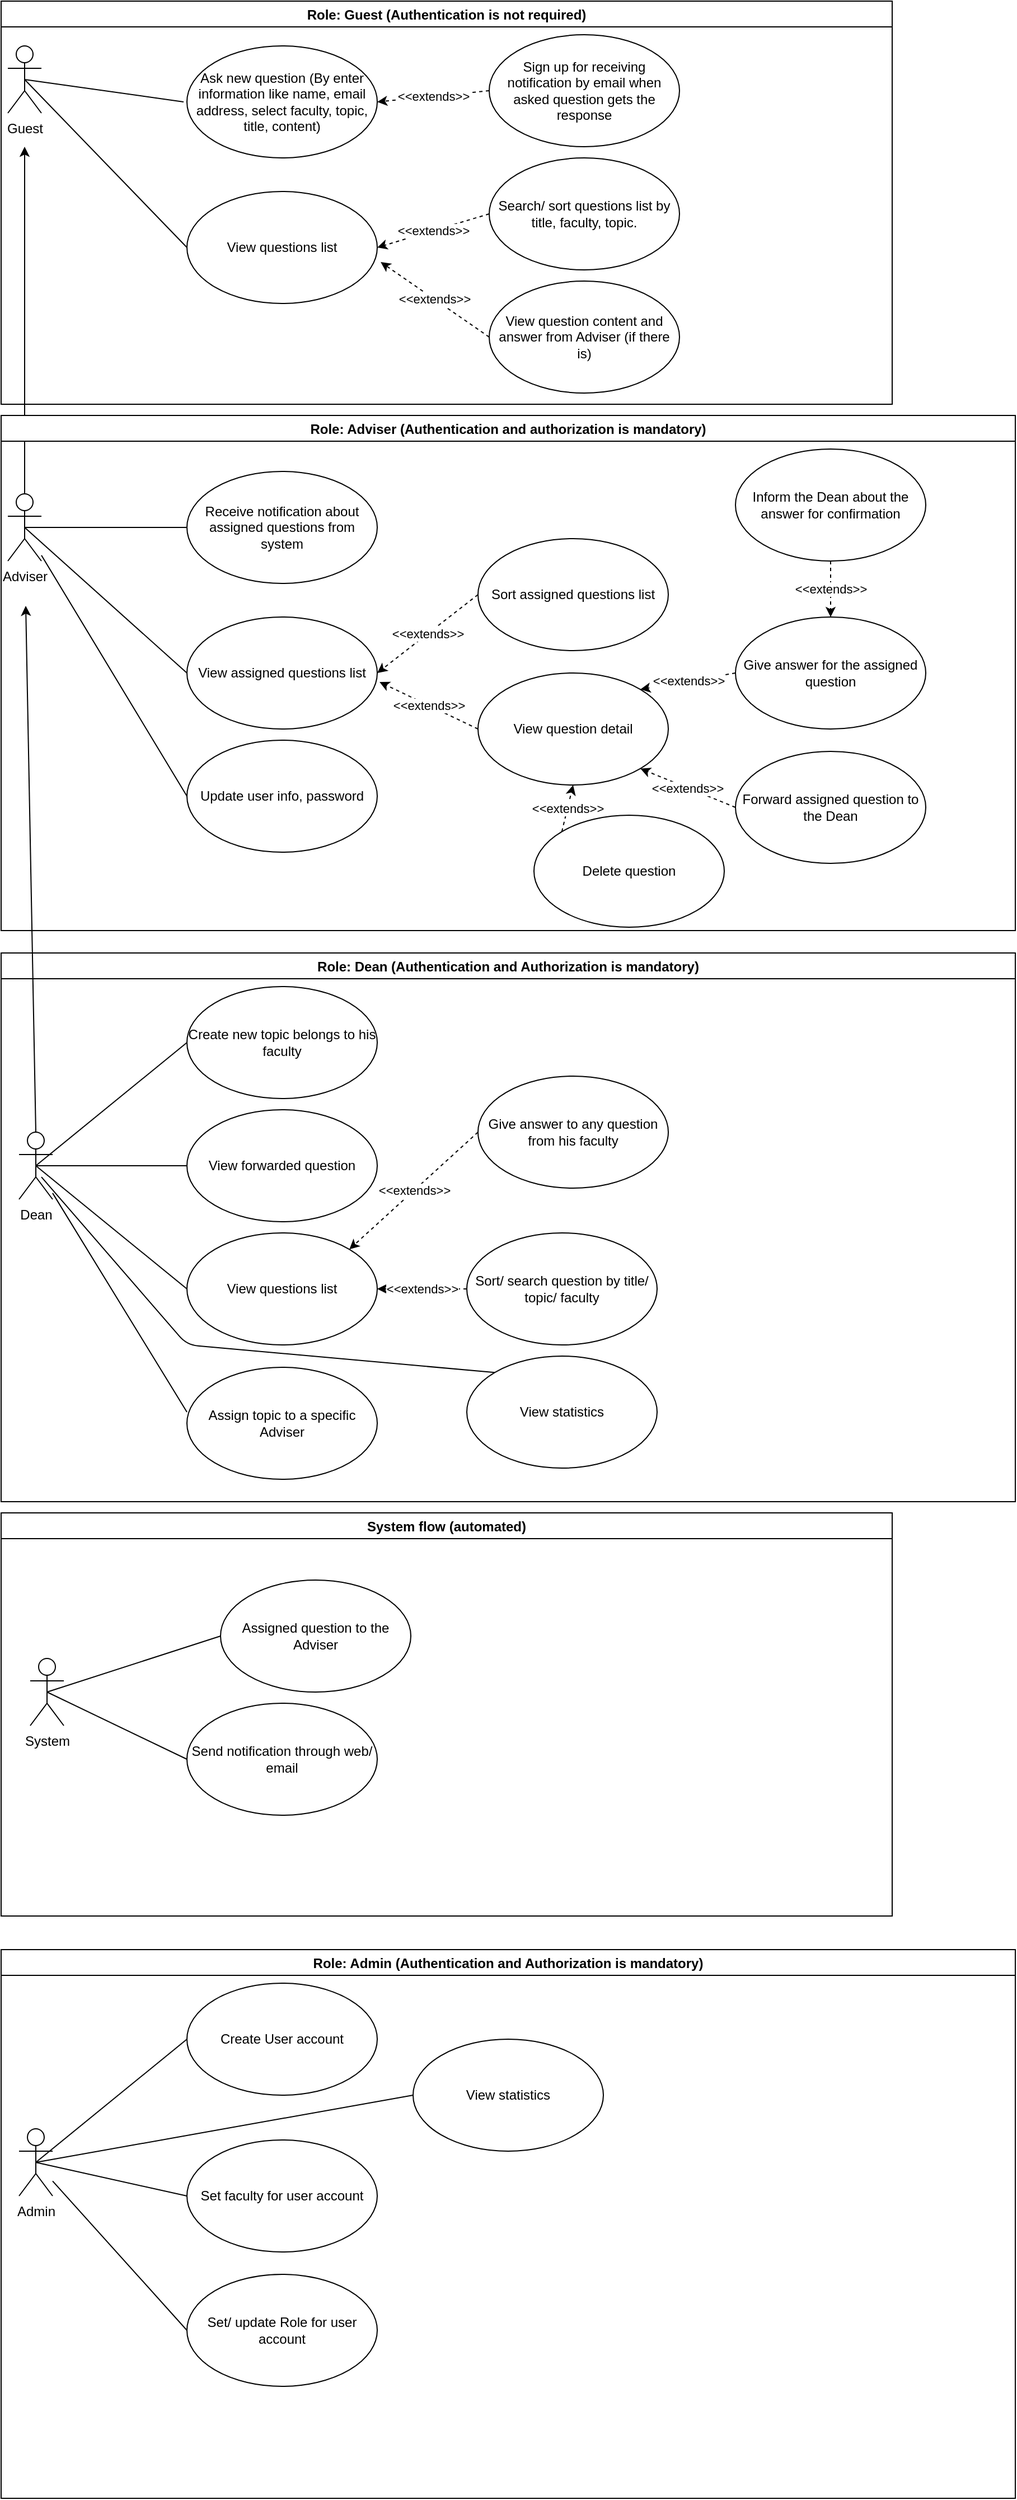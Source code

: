 <mxfile version="14.6.13" type="device" pages="2"><diagram id="tnbXLevmcXKyYmL-U076" name="Page-1"><mxGraphModel dx="852" dy="504" grid="1" gridSize="10" guides="1" tooltips="1" connect="1" arrows="1" fold="1" page="1" pageScale="1" pageWidth="1169" pageHeight="1654" math="0" shadow="0"><root><mxCell id="0"/><mxCell id="1" parent="0"/><mxCell id="F6jXzHEJYzb5_Nm_SfDr-1" value="Guest" style="shape=umlActor;verticalLabelPosition=bottom;verticalAlign=top;html=1;outlineConnect=0;" parent="1" vertex="1"><mxGeometry x="20" y="40" width="30" height="60" as="geometry"/></mxCell><mxCell id="F6jXzHEJYzb5_Nm_SfDr-8" value="" style="endArrow=none;html=1;exitX=0.5;exitY=0.5;exitDx=0;exitDy=0;exitPerimeter=0;" parent="1" source="F6jXzHEJYzb5_Nm_SfDr-1" edge="1"><mxGeometry width="50" height="50" relative="1" as="geometry"><mxPoint x="160" y="240" as="sourcePoint"/><mxPoint x="177" y="90" as="targetPoint"/></mxGeometry></mxCell><mxCell id="F6jXzHEJYzb5_Nm_SfDr-13" value="" style="endArrow=none;html=1;entryX=0;entryY=0.5;entryDx=0;entryDy=0;exitX=0.5;exitY=0.5;exitDx=0;exitDy=0;exitPerimeter=0;" parent="1" source="F6jXzHEJYzb5_Nm_SfDr-1" target="F6jXzHEJYzb5_Nm_SfDr-9" edge="1"><mxGeometry width="50" height="50" relative="1" as="geometry"><mxPoint x="45" y="80" as="sourcePoint"/><mxPoint x="187" y="80" as="targetPoint"/></mxGeometry></mxCell><mxCell id="F6jXzHEJYzb5_Nm_SfDr-17" value="Role: Guest (Authentication is not required)" style="swimlane;" parent="1" vertex="1"><mxGeometry x="14" width="796" height="360" as="geometry"/></mxCell><mxCell id="F6jXzHEJYzb5_Nm_SfDr-9" value="View questions list" style="ellipse;whiteSpace=wrap;html=1;" parent="F6jXzHEJYzb5_Nm_SfDr-17" vertex="1"><mxGeometry x="166" y="170" width="170" height="100" as="geometry"/></mxCell><mxCell id="F6jXzHEJYzb5_Nm_SfDr-3" value="Ask new question (By enter information like name, email address, select faculty, topic, title, content)" style="ellipse;whiteSpace=wrap;html=1;" parent="F6jXzHEJYzb5_Nm_SfDr-17" vertex="1"><mxGeometry x="166" y="40" width="170" height="100" as="geometry"/></mxCell><mxCell id="F6jXzHEJYzb5_Nm_SfDr-14" value="View question content and answer from Adviser (if there is)" style="ellipse;whiteSpace=wrap;html=1;" parent="F6jXzHEJYzb5_Nm_SfDr-17" vertex="1"><mxGeometry x="436" y="250" width="170" height="100" as="geometry"/></mxCell><mxCell id="F6jXzHEJYzb5_Nm_SfDr-15" value="&amp;lt;&amp;lt;extends&amp;gt;&amp;gt;" style="endArrow=classic;html=1;entryX=1.018;entryY=0.63;entryDx=0;entryDy=0;exitX=0;exitY=0.5;exitDx=0;exitDy=0;dashed=1;entryPerimeter=0;" parent="F6jXzHEJYzb5_Nm_SfDr-17" source="F6jXzHEJYzb5_Nm_SfDr-14" target="F6jXzHEJYzb5_Nm_SfDr-9" edge="1"><mxGeometry width="50" height="50" relative="1" as="geometry"><mxPoint x="426" y="260" as="sourcePoint"/><mxPoint x="326" y="300" as="targetPoint"/></mxGeometry></mxCell><mxCell id="F6jXzHEJYzb5_Nm_SfDr-10" value="Search/ sort questions list by title, faculty, topic." style="ellipse;whiteSpace=wrap;html=1;" parent="F6jXzHEJYzb5_Nm_SfDr-17" vertex="1"><mxGeometry x="436" y="140" width="170" height="100" as="geometry"/></mxCell><mxCell id="F6jXzHEJYzb5_Nm_SfDr-12" value="&amp;lt;&amp;lt;extends&amp;gt;&amp;gt;" style="endArrow=classic;html=1;entryX=1;entryY=0.5;entryDx=0;entryDy=0;exitX=0;exitY=0.5;exitDx=0;exitDy=0;dashed=1;" parent="F6jXzHEJYzb5_Nm_SfDr-17" source="F6jXzHEJYzb5_Nm_SfDr-10" target="F6jXzHEJYzb5_Nm_SfDr-9" edge="1"><mxGeometry width="50" height="50" relative="1" as="geometry"><mxPoint x="436" y="210" as="sourcePoint"/><mxPoint x="336" y="210" as="targetPoint"/></mxGeometry></mxCell><mxCell id="F6jXzHEJYzb5_Nm_SfDr-4" value="Sign up for receiving notification by email when asked question gets the response" style="ellipse;whiteSpace=wrap;html=1;" parent="F6jXzHEJYzb5_Nm_SfDr-17" vertex="1"><mxGeometry x="436" y="30" width="170" height="100" as="geometry"/></mxCell><mxCell id="F6jXzHEJYzb5_Nm_SfDr-5" value="&amp;lt;&amp;lt;extends&amp;gt;&amp;gt;" style="endArrow=classic;html=1;entryX=1;entryY=0.5;entryDx=0;entryDy=0;exitX=0;exitY=0.5;exitDx=0;exitDy=0;dashed=1;" parent="F6jXzHEJYzb5_Nm_SfDr-17" source="F6jXzHEJYzb5_Nm_SfDr-4" target="F6jXzHEJYzb5_Nm_SfDr-3" edge="1"><mxGeometry width="50" height="50" relative="1" as="geometry"><mxPoint x="366" y="80" as="sourcePoint"/><mxPoint x="416" y="30" as="targetPoint"/></mxGeometry></mxCell><mxCell id="F6jXzHEJYzb5_Nm_SfDr-90" value="" style="endArrow=classic;html=1;strokeColor=#000000;exitX=0.5;exitY=0;exitDx=0;exitDy=0;exitPerimeter=0;" parent="F6jXzHEJYzb5_Nm_SfDr-17" source="F6jXzHEJYzb5_Nm_SfDr-16" edge="1"><mxGeometry width="50" height="50" relative="1" as="geometry"><mxPoint x="36" y="270" as="sourcePoint"/><mxPoint x="21" y="130" as="targetPoint"/></mxGeometry></mxCell><mxCell id="F6jXzHEJYzb5_Nm_SfDr-18" value="Role: Adviser (Authentication and authorization is mandatory)" style="swimlane;" parent="1" vertex="1"><mxGeometry x="14" y="370" width="906" height="460" as="geometry"/></mxCell><mxCell id="F6jXzHEJYzb5_Nm_SfDr-16" value="Adviser" style="shape=umlActor;verticalLabelPosition=bottom;verticalAlign=top;html=1;outlineConnect=0;" parent="F6jXzHEJYzb5_Nm_SfDr-18" vertex="1"><mxGeometry x="6" y="70" width="30" height="60" as="geometry"/></mxCell><mxCell id="F6jXzHEJYzb5_Nm_SfDr-19" value="Receive notification about assigned questions from system" style="ellipse;whiteSpace=wrap;html=1;" parent="F6jXzHEJYzb5_Nm_SfDr-18" vertex="1"><mxGeometry x="166" y="50" width="170" height="100" as="geometry"/></mxCell><mxCell id="F6jXzHEJYzb5_Nm_SfDr-20" value="" style="endArrow=none;html=1;entryX=0;entryY=0.5;entryDx=0;entryDy=0;exitX=0.5;exitY=0.5;exitDx=0;exitDy=0;exitPerimeter=0;" parent="F6jXzHEJYzb5_Nm_SfDr-18" source="F6jXzHEJYzb5_Nm_SfDr-16" target="F6jXzHEJYzb5_Nm_SfDr-19" edge="1"><mxGeometry width="50" height="50" relative="1" as="geometry"><mxPoint x="16" y="-50" as="sourcePoint"/><mxPoint x="161" y="100" as="targetPoint"/></mxGeometry></mxCell><mxCell id="F6jXzHEJYzb5_Nm_SfDr-21" value="View assigned questions list" style="ellipse;whiteSpace=wrap;html=1;" parent="F6jXzHEJYzb5_Nm_SfDr-18" vertex="1"><mxGeometry x="166" y="180" width="170" height="100" as="geometry"/></mxCell><mxCell id="F6jXzHEJYzb5_Nm_SfDr-22" value="Sort assigned questions list" style="ellipse;whiteSpace=wrap;html=1;" parent="F6jXzHEJYzb5_Nm_SfDr-18" vertex="1"><mxGeometry x="426" y="110" width="170" height="100" as="geometry"/></mxCell><mxCell id="F6jXzHEJYzb5_Nm_SfDr-24" value="&amp;lt;&amp;lt;extends&amp;gt;&amp;gt;" style="endArrow=classic;html=1;entryX=1;entryY=0.5;entryDx=0;entryDy=0;exitX=0;exitY=0.5;exitDx=0;exitDy=0;dashed=1;" parent="F6jXzHEJYzb5_Nm_SfDr-18" source="F6jXzHEJYzb5_Nm_SfDr-22" target="F6jXzHEJYzb5_Nm_SfDr-21" edge="1"><mxGeometry width="50" height="50" relative="1" as="geometry"><mxPoint x="392.94" y="167" as="sourcePoint"/><mxPoint x="296.0" y="100" as="targetPoint"/></mxGeometry></mxCell><mxCell id="F6jXzHEJYzb5_Nm_SfDr-26" value="" style="endArrow=none;html=1;entryX=0;entryY=0.5;entryDx=0;entryDy=0;exitX=0.5;exitY=0.5;exitDx=0;exitDy=0;exitPerimeter=0;" parent="F6jXzHEJYzb5_Nm_SfDr-18" source="F6jXzHEJYzb5_Nm_SfDr-16" target="F6jXzHEJYzb5_Nm_SfDr-21" edge="1"><mxGeometry width="50" height="50" relative="1" as="geometry"><mxPoint y="290" as="sourcePoint"/><mxPoint x="145" y="290" as="targetPoint"/></mxGeometry></mxCell><mxCell id="F6jXzHEJYzb5_Nm_SfDr-28" value="View question detail" style="ellipse;whiteSpace=wrap;html=1;" parent="F6jXzHEJYzb5_Nm_SfDr-18" vertex="1"><mxGeometry x="426" y="230" width="170" height="100" as="geometry"/></mxCell><mxCell id="F6jXzHEJYzb5_Nm_SfDr-29" value="&amp;lt;&amp;lt;extends&amp;gt;&amp;gt;" style="endArrow=classic;html=1;entryX=1.012;entryY=0.58;entryDx=0;entryDy=0;exitX=0;exitY=0.5;exitDx=0;exitDy=0;dashed=1;entryPerimeter=0;" parent="F6jXzHEJYzb5_Nm_SfDr-18" source="F6jXzHEJYzb5_Nm_SfDr-28" target="F6jXzHEJYzb5_Nm_SfDr-21" edge="1"><mxGeometry width="50" height="50" relative="1" as="geometry"><mxPoint x="450" y="540" as="sourcePoint"/><mxPoint x="360" y="610" as="targetPoint"/></mxGeometry></mxCell><mxCell id="F6jXzHEJYzb5_Nm_SfDr-30" value="Give answer for the assigned question" style="ellipse;whiteSpace=wrap;html=1;" parent="F6jXzHEJYzb5_Nm_SfDr-18" vertex="1"><mxGeometry x="656" y="180" width="170" height="100" as="geometry"/></mxCell><mxCell id="F6jXzHEJYzb5_Nm_SfDr-31" value="Forward assigned question to the Dean" style="ellipse;whiteSpace=wrap;html=1;" parent="F6jXzHEJYzb5_Nm_SfDr-18" vertex="1"><mxGeometry x="656" y="300" width="170" height="100" as="geometry"/></mxCell><mxCell id="F6jXzHEJYzb5_Nm_SfDr-32" value="&amp;lt;&amp;lt;extends&amp;gt;&amp;gt;" style="endArrow=classic;html=1;entryX=1;entryY=1;entryDx=0;entryDy=0;exitX=0;exitY=0.5;exitDx=0;exitDy=0;dashed=1;" parent="F6jXzHEJYzb5_Nm_SfDr-18" source="F6jXzHEJYzb5_Nm_SfDr-31" target="F6jXzHEJYzb5_Nm_SfDr-28" edge="1"><mxGeometry width="50" height="50" relative="1" as="geometry"><mxPoint x="450" y="660" as="sourcePoint"/><mxPoint x="362.04" y="618" as="targetPoint"/></mxGeometry></mxCell><mxCell id="F6jXzHEJYzb5_Nm_SfDr-33" value="&amp;lt;&amp;lt;extends&amp;gt;&amp;gt;" style="endArrow=classic;html=1;entryX=1;entryY=0;entryDx=0;entryDy=0;dashed=1;exitX=0;exitY=0.5;exitDx=0;exitDy=0;" parent="F6jXzHEJYzb5_Nm_SfDr-18" source="F6jXzHEJYzb5_Nm_SfDr-30" target="F6jXzHEJYzb5_Nm_SfDr-28" edge="1"><mxGeometry width="50" height="50" relative="1" as="geometry"><mxPoint x="680" y="730" as="sourcePoint"/><mxPoint x="595.104" y="695.355" as="targetPoint"/></mxGeometry></mxCell><mxCell id="F6jXzHEJYzb5_Nm_SfDr-34" value="Inform the Dean about the answer for confirmation" style="ellipse;whiteSpace=wrap;html=1;" parent="F6jXzHEJYzb5_Nm_SfDr-18" vertex="1"><mxGeometry x="656" y="30" width="170" height="100" as="geometry"/></mxCell><mxCell id="F6jXzHEJYzb5_Nm_SfDr-35" value="&amp;lt;&amp;lt;extends&amp;gt;&amp;gt;" style="endArrow=classic;html=1;entryX=0.5;entryY=0;entryDx=0;entryDy=0;dashed=1;exitX=0.5;exitY=1;exitDx=0;exitDy=0;" parent="F6jXzHEJYzb5_Nm_SfDr-18" source="F6jXzHEJYzb5_Nm_SfDr-34" target="F6jXzHEJYzb5_Nm_SfDr-30" edge="1"><mxGeometry width="50" height="50" relative="1" as="geometry"><mxPoint x="680" y="610" as="sourcePoint"/><mxPoint x="595.104" y="624.645" as="targetPoint"/></mxGeometry></mxCell><mxCell id="F6jXzHEJYzb5_Nm_SfDr-87" value="Update user info, password" style="ellipse;whiteSpace=wrap;html=1;" parent="F6jXzHEJYzb5_Nm_SfDr-18" vertex="1"><mxGeometry x="166" y="290" width="170" height="100" as="geometry"/></mxCell><mxCell id="F6jXzHEJYzb5_Nm_SfDr-88" value="" style="endArrow=none;html=1;entryX=0;entryY=0.5;entryDx=0;entryDy=0;" parent="F6jXzHEJYzb5_Nm_SfDr-18" source="F6jXzHEJYzb5_Nm_SfDr-16" target="F6jXzHEJYzb5_Nm_SfDr-87" edge="1"><mxGeometry width="50" height="50" relative="1" as="geometry"><mxPoint x="26" y="190" as="sourcePoint"/><mxPoint x="171.0" y="320" as="targetPoint"/></mxGeometry></mxCell><mxCell id="F6jXzHEJYzb5_Nm_SfDr-101" value="Delete question" style="ellipse;whiteSpace=wrap;html=1;" parent="F6jXzHEJYzb5_Nm_SfDr-18" vertex="1"><mxGeometry x="476" y="357" width="170" height="100" as="geometry"/></mxCell><mxCell id="F6jXzHEJYzb5_Nm_SfDr-102" value="&amp;lt;&amp;lt;extends&amp;gt;&amp;gt;" style="endArrow=classic;html=1;entryX=0.5;entryY=1;entryDx=0;entryDy=0;exitX=0;exitY=0;exitDx=0;exitDy=0;dashed=1;" parent="F6jXzHEJYzb5_Nm_SfDr-18" source="F6jXzHEJYzb5_Nm_SfDr-101" target="F6jXzHEJYzb5_Nm_SfDr-28" edge="1"><mxGeometry width="50" height="50" relative="1" as="geometry"><mxPoint x="480.64" y="384.79" as="sourcePoint"/><mxPoint x="395.995" y="349.997" as="targetPoint"/></mxGeometry></mxCell><mxCell id="F6jXzHEJYzb5_Nm_SfDr-48" value="Role: Dean (Authentication and Authorization is mandatory)" style="swimlane;" parent="1" vertex="1"><mxGeometry x="14" y="850" width="906" height="490" as="geometry"/></mxCell><mxCell id="F6jXzHEJYzb5_Nm_SfDr-49" value="View forwarded question" style="ellipse;whiteSpace=wrap;html=1;" parent="F6jXzHEJYzb5_Nm_SfDr-48" vertex="1"><mxGeometry x="166" y="140" width="170" height="100" as="geometry"/></mxCell><mxCell id="F6jXzHEJYzb5_Nm_SfDr-50" value="Create new topic belongs to his faculty" style="ellipse;whiteSpace=wrap;html=1;" parent="F6jXzHEJYzb5_Nm_SfDr-48" vertex="1"><mxGeometry x="166" y="30" width="170" height="100" as="geometry"/></mxCell><mxCell id="F6jXzHEJYzb5_Nm_SfDr-51" value="Dean" style="shape=umlActor;verticalLabelPosition=bottom;verticalAlign=top;html=1;outlineConnect=0;" parent="F6jXzHEJYzb5_Nm_SfDr-48" vertex="1"><mxGeometry x="16" y="160" width="30" height="60" as="geometry"/></mxCell><mxCell id="F6jXzHEJYzb5_Nm_SfDr-52" value="" style="endArrow=none;html=1;entryX=0;entryY=0.5;entryDx=0;entryDy=0;exitX=0.5;exitY=0.5;exitDx=0;exitDy=0;exitPerimeter=0;" parent="F6jXzHEJYzb5_Nm_SfDr-48" source="F6jXzHEJYzb5_Nm_SfDr-51" target="F6jXzHEJYzb5_Nm_SfDr-50" edge="1"><mxGeometry width="50" height="50" relative="1" as="geometry"><mxPoint x="86" y="140" as="sourcePoint"/><mxPoint x="136" y="90" as="targetPoint"/></mxGeometry></mxCell><mxCell id="F6jXzHEJYzb5_Nm_SfDr-53" value="" style="endArrow=none;html=1;exitX=0.5;exitY=0.5;exitDx=0;exitDy=0;exitPerimeter=0;entryX=0;entryY=0.5;entryDx=0;entryDy=0;" parent="F6jXzHEJYzb5_Nm_SfDr-48" source="F6jXzHEJYzb5_Nm_SfDr-51" target="F6jXzHEJYzb5_Nm_SfDr-49" edge="1"><mxGeometry width="50" height="50" relative="1" as="geometry"><mxPoint x="116" y="210" as="sourcePoint"/><mxPoint x="166" y="220" as="targetPoint"/></mxGeometry></mxCell><mxCell id="F6jXzHEJYzb5_Nm_SfDr-54" value="View questions list" style="ellipse;whiteSpace=wrap;html=1;" parent="F6jXzHEJYzb5_Nm_SfDr-48" vertex="1"><mxGeometry x="166" y="250" width="170" height="100" as="geometry"/></mxCell><mxCell id="F6jXzHEJYzb5_Nm_SfDr-63" value="" style="endArrow=none;html=1;exitX=0.5;exitY=0.5;exitDx=0;exitDy=0;exitPerimeter=0;entryX=0;entryY=0.5;entryDx=0;entryDy=0;" parent="F6jXzHEJYzb5_Nm_SfDr-48" source="F6jXzHEJYzb5_Nm_SfDr-51" target="F6jXzHEJYzb5_Nm_SfDr-54" edge="1"><mxGeometry width="50" height="50" relative="1" as="geometry"><mxPoint x="56" y="230" as="sourcePoint"/><mxPoint x="181" y="270" as="targetPoint"/></mxGeometry></mxCell><mxCell id="F6jXzHEJYzb5_Nm_SfDr-64" value="Sort/ search question by title/ topic/ faculty" style="ellipse;whiteSpace=wrap;html=1;" parent="F6jXzHEJYzb5_Nm_SfDr-48" vertex="1"><mxGeometry x="416" y="250" width="170" height="100" as="geometry"/></mxCell><mxCell id="F6jXzHEJYzb5_Nm_SfDr-65" value="&amp;lt;&amp;lt;extends&amp;gt;&amp;gt;" style="endArrow=classic;html=1;entryX=1;entryY=0.5;entryDx=0;entryDy=0;exitX=0;exitY=0.5;exitDx=0;exitDy=0;dashed=1;" parent="F6jXzHEJYzb5_Nm_SfDr-48" source="F6jXzHEJYzb5_Nm_SfDr-64" target="F6jXzHEJYzb5_Nm_SfDr-54" edge="1"><mxGeometry width="50" height="50" relative="1" as="geometry"><mxPoint x="680.0" y="260" as="sourcePoint"/><mxPoint x="594.85" y="225.504" as="targetPoint"/></mxGeometry></mxCell><mxCell id="F6jXzHEJYzb5_Nm_SfDr-68" value="Assign topic to a specific Adviser" style="ellipse;whiteSpace=wrap;html=1;" parent="F6jXzHEJYzb5_Nm_SfDr-48" vertex="1"><mxGeometry x="166" y="370" width="170" height="100" as="geometry"/></mxCell><mxCell id="F6jXzHEJYzb5_Nm_SfDr-69" value="" style="endArrow=none;html=1;" parent="F6jXzHEJYzb5_Nm_SfDr-48" source="F6jXzHEJYzb5_Nm_SfDr-51" edge="1"><mxGeometry width="50" height="50" relative="1" as="geometry"><mxPoint x="46" y="270" as="sourcePoint"/><mxPoint x="166" y="410" as="targetPoint"/></mxGeometry></mxCell><mxCell id="F6jXzHEJYzb5_Nm_SfDr-70" value="Give answer to any question from his faculty" style="ellipse;whiteSpace=wrap;html=1;" parent="F6jXzHEJYzb5_Nm_SfDr-48" vertex="1"><mxGeometry x="426" y="110" width="170" height="100" as="geometry"/></mxCell><mxCell id="F6jXzHEJYzb5_Nm_SfDr-72" value="&amp;lt;&amp;lt;extends&amp;gt;&amp;gt;" style="endArrow=classic;html=1;exitX=0;exitY=0.5;exitDx=0;exitDy=0;dashed=1;entryX=1;entryY=0;entryDx=0;entryDy=0;" parent="F6jXzHEJYzb5_Nm_SfDr-48" source="F6jXzHEJYzb5_Nm_SfDr-70" target="F6jXzHEJYzb5_Nm_SfDr-54" edge="1"><mxGeometry width="50" height="50" relative="1" as="geometry"><mxPoint x="426" y="170" as="sourcePoint"/><mxPoint x="336" y="190" as="targetPoint"/></mxGeometry></mxCell><mxCell id="F6jXzHEJYzb5_Nm_SfDr-92" value="View statistics" style="ellipse;whiteSpace=wrap;html=1;" parent="F6jXzHEJYzb5_Nm_SfDr-48" vertex="1"><mxGeometry x="416" y="360" width="170" height="100" as="geometry"/></mxCell><mxCell id="F6jXzHEJYzb5_Nm_SfDr-93" value="" style="endArrow=none;html=1;exitX=0.667;exitY=0.667;exitDx=0;exitDy=0;exitPerimeter=0;entryX=0;entryY=0;entryDx=0;entryDy=0;" parent="F6jXzHEJYzb5_Nm_SfDr-48" source="F6jXzHEJYzb5_Nm_SfDr-51" target="F6jXzHEJYzb5_Nm_SfDr-92" edge="1"><mxGeometry width="50" height="50" relative="1" as="geometry"><mxPoint x="70" y="380.004" as="sourcePoint"/><mxPoint x="190" y="575.56" as="targetPoint"/><Array as="points"><mxPoint x="166" y="350"/></Array></mxGeometry></mxCell><mxCell id="F6jXzHEJYzb5_Nm_SfDr-55" value="System flow (automated)" style="swimlane;" parent="1" vertex="1"><mxGeometry x="14" y="1350" width="796" height="360" as="geometry"/></mxCell><mxCell id="F6jXzHEJYzb5_Nm_SfDr-56" value="Send notification through web/ email" style="ellipse;whiteSpace=wrap;html=1;" parent="F6jXzHEJYzb5_Nm_SfDr-55" vertex="1"><mxGeometry x="166" y="170" width="170" height="100" as="geometry"/></mxCell><mxCell id="F6jXzHEJYzb5_Nm_SfDr-57" value="Assigned question to the Adviser" style="ellipse;whiteSpace=wrap;html=1;" parent="F6jXzHEJYzb5_Nm_SfDr-55" vertex="1"><mxGeometry x="196" y="60" width="170" height="100" as="geometry"/></mxCell><mxCell id="F6jXzHEJYzb5_Nm_SfDr-58" value="System" style="shape=umlActor;verticalLabelPosition=bottom;verticalAlign=top;html=1;outlineConnect=0;" parent="F6jXzHEJYzb5_Nm_SfDr-55" vertex="1"><mxGeometry x="26" y="130" width="30" height="60" as="geometry"/></mxCell><mxCell id="F6jXzHEJYzb5_Nm_SfDr-59" value="" style="endArrow=none;html=1;entryX=0;entryY=0.5;entryDx=0;entryDy=0;exitX=0.5;exitY=0.5;exitDx=0;exitDy=0;exitPerimeter=0;" parent="F6jXzHEJYzb5_Nm_SfDr-55" source="F6jXzHEJYzb5_Nm_SfDr-58" target="F6jXzHEJYzb5_Nm_SfDr-57" edge="1"><mxGeometry width="50" height="50" relative="1" as="geometry"><mxPoint x="86" y="140" as="sourcePoint"/><mxPoint x="136" y="90" as="targetPoint"/></mxGeometry></mxCell><mxCell id="F6jXzHEJYzb5_Nm_SfDr-60" value="" style="endArrow=none;html=1;exitX=0.5;exitY=0.5;exitDx=0;exitDy=0;exitPerimeter=0;" parent="F6jXzHEJYzb5_Nm_SfDr-55" source="F6jXzHEJYzb5_Nm_SfDr-58" edge="1"><mxGeometry width="50" height="50" relative="1" as="geometry"><mxPoint x="116" y="210" as="sourcePoint"/><mxPoint x="166" y="220" as="targetPoint"/></mxGeometry></mxCell><mxCell id="F6jXzHEJYzb5_Nm_SfDr-73" value="Role: Admin (Authentication and Authorization is mandatory)" style="swimlane;" parent="1" vertex="1"><mxGeometry x="14" y="1740" width="906" height="490" as="geometry"/></mxCell><mxCell id="F6jXzHEJYzb5_Nm_SfDr-75" value="Create User account" style="ellipse;whiteSpace=wrap;html=1;" parent="F6jXzHEJYzb5_Nm_SfDr-73" vertex="1"><mxGeometry x="166" y="30" width="170" height="100" as="geometry"/></mxCell><mxCell id="F6jXzHEJYzb5_Nm_SfDr-76" value="Admin" style="shape=umlActor;verticalLabelPosition=bottom;verticalAlign=top;html=1;outlineConnect=0;" parent="F6jXzHEJYzb5_Nm_SfDr-73" vertex="1"><mxGeometry x="16" y="160" width="30" height="60" as="geometry"/></mxCell><mxCell id="F6jXzHEJYzb5_Nm_SfDr-77" value="" style="endArrow=none;html=1;entryX=0;entryY=0.5;entryDx=0;entryDy=0;exitX=0.5;exitY=0.5;exitDx=0;exitDy=0;exitPerimeter=0;" parent="F6jXzHEJYzb5_Nm_SfDr-73" source="F6jXzHEJYzb5_Nm_SfDr-76" target="F6jXzHEJYzb5_Nm_SfDr-75" edge="1"><mxGeometry width="50" height="50" relative="1" as="geometry"><mxPoint x="86" y="140" as="sourcePoint"/><mxPoint x="136" y="90" as="targetPoint"/></mxGeometry></mxCell><mxCell id="F6jXzHEJYzb5_Nm_SfDr-94" value="Set faculty for user account" style="ellipse;whiteSpace=wrap;html=1;" parent="F6jXzHEJYzb5_Nm_SfDr-73" vertex="1"><mxGeometry x="166" y="170" width="170" height="100" as="geometry"/></mxCell><mxCell id="F6jXzHEJYzb5_Nm_SfDr-95" value="Set/ update Role for user account" style="ellipse;whiteSpace=wrap;html=1;" parent="F6jXzHEJYzb5_Nm_SfDr-73" vertex="1"><mxGeometry x="166" y="290" width="170" height="100" as="geometry"/></mxCell><mxCell id="F6jXzHEJYzb5_Nm_SfDr-97" value="" style="endArrow=none;html=1;entryX=0;entryY=0.5;entryDx=0;entryDy=0;exitX=0.5;exitY=0.5;exitDx=0;exitDy=0;exitPerimeter=0;" parent="F6jXzHEJYzb5_Nm_SfDr-73" source="F6jXzHEJYzb5_Nm_SfDr-76" target="F6jXzHEJYzb5_Nm_SfDr-94" edge="1"><mxGeometry width="50" height="50" relative="1" as="geometry"><mxPoint x="55" y="260.0" as="sourcePoint"/><mxPoint x="190.0" y="150.0" as="targetPoint"/></mxGeometry></mxCell><mxCell id="F6jXzHEJYzb5_Nm_SfDr-98" value="" style="endArrow=none;html=1;entryX=0;entryY=0.5;entryDx=0;entryDy=0;" parent="F6jXzHEJYzb5_Nm_SfDr-73" source="F6jXzHEJYzb5_Nm_SfDr-76" target="F6jXzHEJYzb5_Nm_SfDr-95" edge="1"><mxGeometry width="50" height="50" relative="1" as="geometry"><mxPoint x="55" y="250.0" as="sourcePoint"/><mxPoint x="190.0" y="280.0" as="targetPoint"/></mxGeometry></mxCell><mxCell id="F6jXzHEJYzb5_Nm_SfDr-99" value="View statistics" style="ellipse;whiteSpace=wrap;html=1;" parent="F6jXzHEJYzb5_Nm_SfDr-73" vertex="1"><mxGeometry x="368" y="80" width="170" height="100" as="geometry"/></mxCell><mxCell id="F6jXzHEJYzb5_Nm_SfDr-100" value="" style="endArrow=none;html=1;strokeColor=#000000;exitX=0.5;exitY=0.5;exitDx=0;exitDy=0;exitPerimeter=0;entryX=0;entryY=0.5;entryDx=0;entryDy=0;" parent="F6jXzHEJYzb5_Nm_SfDr-73" source="F6jXzHEJYzb5_Nm_SfDr-76" target="F6jXzHEJYzb5_Nm_SfDr-99" edge="1"><mxGeometry width="50" height="50" relative="1" as="geometry"><mxPoint x="126" y="180" as="sourcePoint"/><mxPoint x="176" y="130" as="targetPoint"/></mxGeometry></mxCell><mxCell id="F6jXzHEJYzb5_Nm_SfDr-89" value="" style="endArrow=classic;html=1;strokeColor=#000000;exitX=0.5;exitY=0;exitDx=0;exitDy=0;exitPerimeter=0;" parent="1" source="F6jXzHEJYzb5_Nm_SfDr-51" edge="1"><mxGeometry width="50" height="50" relative="1" as="geometry"><mxPoint x="80" y="790" as="sourcePoint"/><mxPoint x="36" y="540" as="targetPoint"/></mxGeometry></mxCell></root></mxGraphModel></diagram><diagram id="t2zL7GNQXEFeQhvMHo3B" name="Page-2"><mxGraphModel dx="852" dy="504" grid="1" gridSize="10" guides="1" tooltips="1" connect="1" arrows="1" fold="1" page="1" pageScale="1" pageWidth="1169" pageHeight="1654" math="0" shadow="0"><root><mxCell id="Wuz-zRt8vuMg2fuK_94L-0"/><mxCell id="Wuz-zRt8vuMg2fuK_94L-1" parent="Wuz-zRt8vuMg2fuK_94L-0"/></root></mxGraphModel></diagram></mxfile>